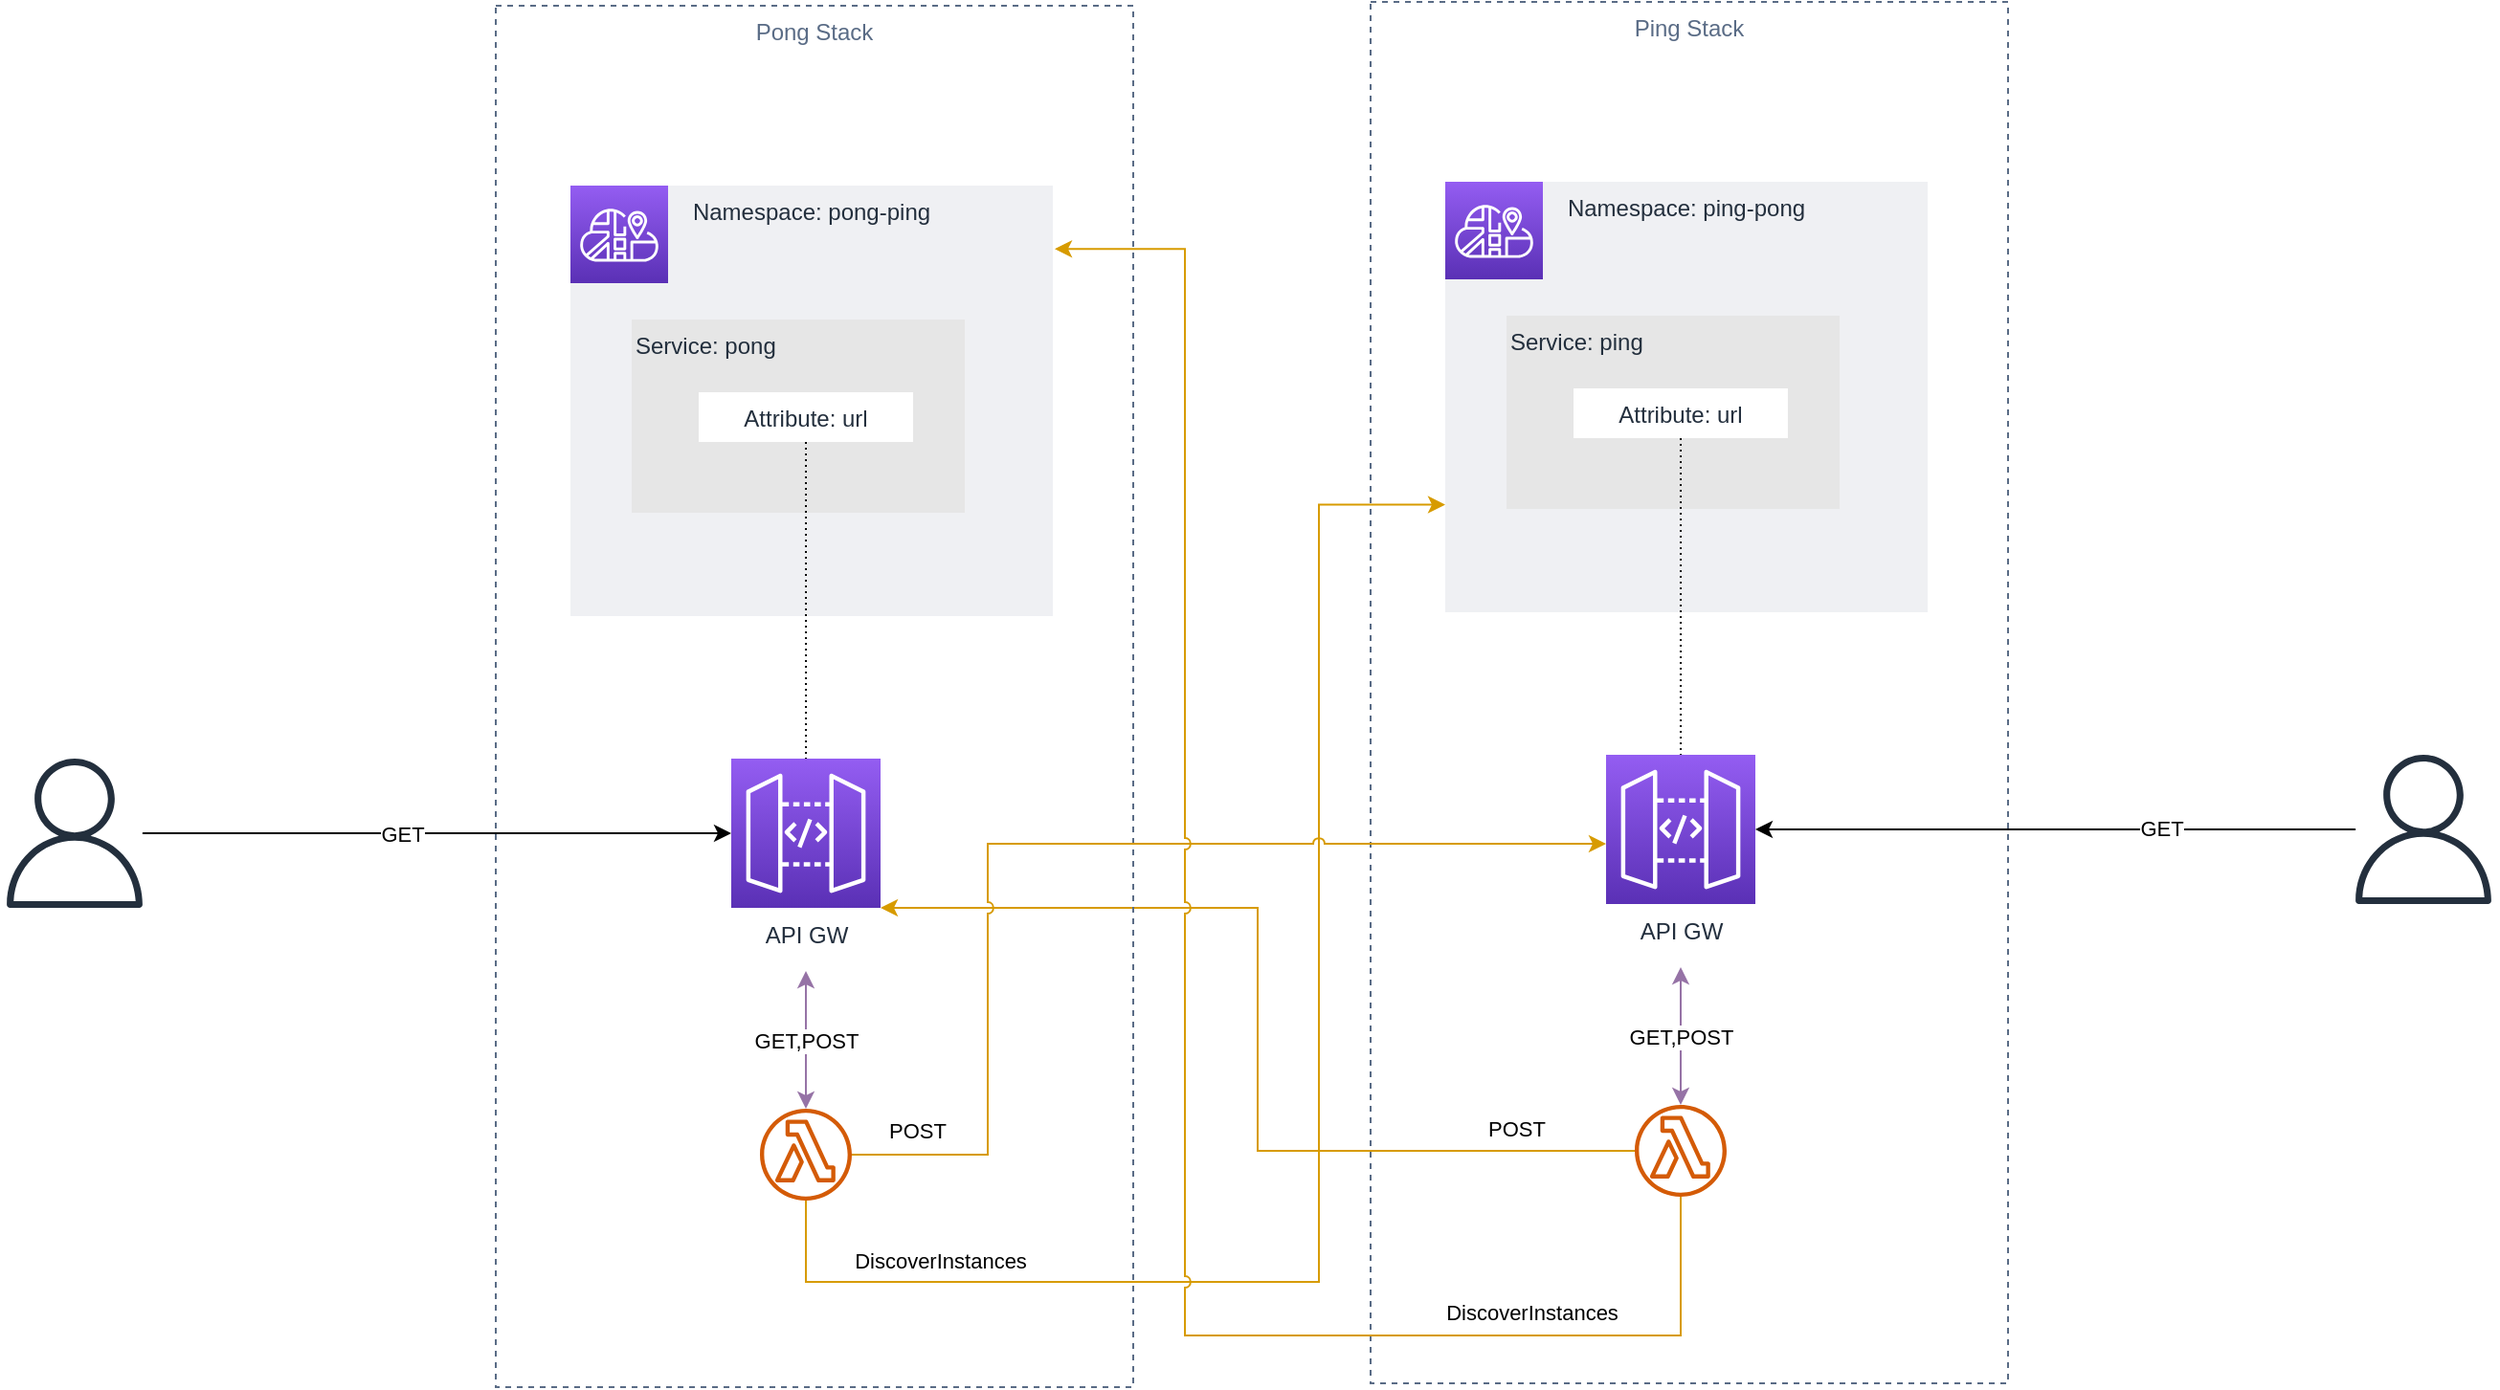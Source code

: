 <mxfile version="16.5.1" type="device"><diagram id="jZ49SuXAMUyt4b_WYx7M" name="Page-1"><mxGraphModel dx="2866" dy="1612" grid="0" gridSize="10" guides="1" tooltips="1" connect="1" arrows="1" fold="1" page="0" pageScale="1" pageWidth="850" pageHeight="1100" math="0" shadow="0"><root><mxCell id="0"/><mxCell id="1" parent="0"/><mxCell id="zG5cZAkrY2N0T4lktUoN-1" value="Ping Stack" style="fillColor=none;strokeColor=#5A6C86;dashed=1;verticalAlign=top;fontStyle=0;fontColor=#5A6C86;" vertex="1" parent="1"><mxGeometry x="107" y="-113" width="333" height="722" as="geometry"/></mxCell><mxCell id="zG5cZAkrY2N0T4lktUoN-7" value="GET,POST" style="edgeStyle=orthogonalEdgeStyle;rounded=0;orthogonalLoop=1;jettySize=auto;html=1;startArrow=classic;startFill=1;fillColor=#e1d5e7;strokeColor=#9673a6;" edge="1" parent="1" target="zG5cZAkrY2N0T4lktUoN-4"><mxGeometry relative="1" as="geometry"><mxPoint x="269" y="391.5" as="sourcePoint"/><Array as="points"><mxPoint x="269" y="401"/><mxPoint x="269" y="401"/></Array></mxGeometry></mxCell><mxCell id="zG5cZAkrY2N0T4lktUoN-3" value="API GW" style="sketch=0;points=[[0,0,0],[0.25,0,0],[0.5,0,0],[0.75,0,0],[1,0,0],[0,1,0],[0.25,1,0],[0.5,1,0],[0.75,1,0],[1,1,0],[0,0.25,0],[0,0.5,0],[0,0.75,0],[1,0.25,0],[1,0.5,0],[1,0.75,0]];outlineConnect=0;fontColor=#232F3E;gradientColor=#945DF2;gradientDirection=north;fillColor=#5A30B5;strokeColor=#ffffff;dashed=0;verticalLabelPosition=bottom;verticalAlign=top;align=center;html=1;fontSize=12;fontStyle=0;aspect=fixed;shape=mxgraph.aws4.resourceIcon;resIcon=mxgraph.aws4.api_gateway;" vertex="1" parent="1"><mxGeometry x="230" y="280.5" width="78" height="78" as="geometry"/></mxCell><mxCell id="zG5cZAkrY2N0T4lktUoN-40" style="edgeStyle=orthogonalEdgeStyle;rounded=0;jumpStyle=arc;orthogonalLoop=1;jettySize=auto;html=1;entryX=1;entryY=1;entryDx=0;entryDy=0;entryPerimeter=0;startArrow=none;startFill=0;endArrow=classic;endFill=1;fillColor=#ffe6cc;strokeColor=#d79b00;" edge="1" parent="1" source="zG5cZAkrY2N0T4lktUoN-4" target="zG5cZAkrY2N0T4lktUoN-23"><mxGeometry relative="1" as="geometry"><Array as="points"><mxPoint x="48" y="488"/><mxPoint x="48" y="361"/></Array></mxGeometry></mxCell><mxCell id="zG5cZAkrY2N0T4lktUoN-41" value="POST" style="edgeLabel;html=1;align=center;verticalAlign=middle;resizable=0;points=[];" vertex="1" connectable="0" parent="zG5cZAkrY2N0T4lktUoN-40"><mxGeometry x="-0.754" y="4" relative="1" as="geometry"><mxPoint x="2" y="-16" as="offset"/></mxGeometry></mxCell><mxCell id="zG5cZAkrY2N0T4lktUoN-4" value="" style="sketch=0;outlineConnect=0;fontColor=#232F3E;gradientColor=none;fillColor=#D45B07;strokeColor=none;dashed=0;verticalLabelPosition=bottom;verticalAlign=top;align=center;html=1;fontSize=12;fontStyle=0;aspect=fixed;pointerEvents=1;shape=mxgraph.aws4.lambda_function;" vertex="1" parent="1"><mxGeometry x="245" y="463.5" width="48" height="48" as="geometry"/></mxCell><mxCell id="zG5cZAkrY2N0T4lktUoN-20" value="" style="group" vertex="1" connectable="0" parent="1"><mxGeometry x="146" y="-19" width="252" height="225" as="geometry"/></mxCell><mxCell id="zG5cZAkrY2N0T4lktUoN-6" value="Namespace: ping-pong" style="fillColor=#EFF0F3;strokeColor=none;dashed=0;verticalAlign=top;fontStyle=0;fontColor=#232F3D;" vertex="1" parent="zG5cZAkrY2N0T4lktUoN-20"><mxGeometry width="252" height="225" as="geometry"/></mxCell><mxCell id="zG5cZAkrY2N0T4lktUoN-5" value="" style="sketch=0;points=[[0,0,0],[0.25,0,0],[0.5,0,0],[0.75,0,0],[1,0,0],[0,1,0],[0.25,1,0],[0.5,1,0],[0.75,1,0],[1,1,0],[0,0.25,0],[0,0.5,0],[0,0.75,0],[1,0.25,0],[1,0.5,0],[1,0.75,0]];outlineConnect=0;fontColor=#232F3E;gradientColor=#945DF2;gradientDirection=north;fillColor=#5A30B5;strokeColor=#ffffff;dashed=0;verticalLabelPosition=bottom;verticalAlign=top;align=center;html=1;fontSize=12;fontStyle=0;aspect=fixed;shape=mxgraph.aws4.resourceIcon;resIcon=mxgraph.aws4.cloud_map;" vertex="1" parent="zG5cZAkrY2N0T4lktUoN-20"><mxGeometry width="51" height="51" as="geometry"/></mxCell><mxCell id="zG5cZAkrY2N0T4lktUoN-8" value="Service: ping" style="fillColor=#E6E6E6;strokeColor=none;dashed=0;verticalAlign=top;fontStyle=0;fontColor=#232F3D;align=left;" vertex="1" parent="zG5cZAkrY2N0T4lktUoN-20"><mxGeometry x="32" y="70" width="174" height="101" as="geometry"/></mxCell><mxCell id="zG5cZAkrY2N0T4lktUoN-9" value="Attribute: url" style="fillColor=#FFFFFF;strokeColor=none;dashed=0;verticalAlign=top;fontStyle=0;fontColor=#232F3D;" vertex="1" parent="zG5cZAkrY2N0T4lktUoN-20"><mxGeometry x="67" y="108" width="111.98" height="26" as="geometry"/></mxCell><mxCell id="zG5cZAkrY2N0T4lktUoN-10" style="edgeStyle=orthogonalEdgeStyle;rounded=0;orthogonalLoop=1;jettySize=auto;html=1;entryX=0.5;entryY=0;entryDx=0;entryDy=0;entryPerimeter=0;startArrow=none;startFill=0;dashed=1;endArrow=none;endFill=0;dashPattern=1 2;" edge="1" parent="1" source="zG5cZAkrY2N0T4lktUoN-9" target="zG5cZAkrY2N0T4lktUoN-3"><mxGeometry relative="1" as="geometry"/></mxCell><mxCell id="zG5cZAkrY2N0T4lktUoN-21" value="Pong Stack" style="fillColor=none;strokeColor=#5A6C86;dashed=1;verticalAlign=top;fontStyle=0;fontColor=#5A6C86;" vertex="1" parent="1"><mxGeometry x="-350" y="-111" width="333" height="722" as="geometry"/></mxCell><mxCell id="zG5cZAkrY2N0T4lktUoN-22" value="GET,POST" style="edgeStyle=orthogonalEdgeStyle;rounded=0;orthogonalLoop=1;jettySize=auto;html=1;startArrow=classic;startFill=1;fillColor=#e1d5e7;strokeColor=#9673a6;" edge="1" parent="1" target="zG5cZAkrY2N0T4lktUoN-24"><mxGeometry relative="1" as="geometry"><mxPoint x="-188" y="393.5" as="sourcePoint"/><Array as="points"><mxPoint x="-188" y="403"/><mxPoint x="-188" y="403"/></Array></mxGeometry></mxCell><mxCell id="zG5cZAkrY2N0T4lktUoN-23" value="API GW" style="sketch=0;points=[[0,0,0],[0.25,0,0],[0.5,0,0],[0.75,0,0],[1,0,0],[0,1,0],[0.25,1,0],[0.5,1,0],[0.75,1,0],[1,1,0],[0,0.25,0],[0,0.5,0],[0,0.75,0],[1,0.25,0],[1,0.5,0],[1,0.75,0]];outlineConnect=0;fontColor=#232F3E;gradientColor=#945DF2;gradientDirection=north;fillColor=#5A30B5;strokeColor=#ffffff;dashed=0;verticalLabelPosition=bottom;verticalAlign=top;align=center;html=1;fontSize=12;fontStyle=0;aspect=fixed;shape=mxgraph.aws4.resourceIcon;resIcon=mxgraph.aws4.api_gateway;" vertex="1" parent="1"><mxGeometry x="-227" y="282.5" width="78" height="78" as="geometry"/></mxCell><mxCell id="zG5cZAkrY2N0T4lktUoN-34" style="edgeStyle=orthogonalEdgeStyle;rounded=0;orthogonalLoop=1;jettySize=auto;html=1;entryX=0;entryY=0.75;entryDx=0;entryDy=0;startArrow=none;startFill=0;endArrow=classic;endFill=1;fillColor=#ffe6cc;strokeColor=#d79b00;" edge="1" parent="1" source="zG5cZAkrY2N0T4lktUoN-24" target="zG5cZAkrY2N0T4lktUoN-6"><mxGeometry relative="1" as="geometry"><Array as="points"><mxPoint x="-188" y="556"/><mxPoint x="80" y="556"/><mxPoint x="80" y="150"/></Array></mxGeometry></mxCell><mxCell id="zG5cZAkrY2N0T4lktUoN-35" value="DiscoverInstances" style="edgeLabel;html=1;align=center;verticalAlign=middle;resizable=0;points=[];rotation=0;" vertex="1" connectable="0" parent="zG5cZAkrY2N0T4lktUoN-34"><mxGeometry x="-0.14" relative="1" as="geometry"><mxPoint x="-198" y="15" as="offset"/></mxGeometry></mxCell><mxCell id="zG5cZAkrY2N0T4lktUoN-38" style="edgeStyle=orthogonalEdgeStyle;rounded=0;jumpStyle=arc;orthogonalLoop=1;jettySize=auto;html=1;startArrow=none;startFill=0;endArrow=classic;endFill=1;fillColor=#ffe6cc;strokeColor=#d79b00;" edge="1" parent="1" source="zG5cZAkrY2N0T4lktUoN-24" target="zG5cZAkrY2N0T4lktUoN-3"><mxGeometry relative="1" as="geometry"><Array as="points"><mxPoint x="-93" y="490"/><mxPoint x="-93" y="327"/></Array></mxGeometry></mxCell><mxCell id="zG5cZAkrY2N0T4lktUoN-39" value="POST" style="edgeLabel;html=1;align=center;verticalAlign=middle;resizable=0;points=[];" vertex="1" connectable="0" parent="zG5cZAkrY2N0T4lktUoN-38"><mxGeometry x="-0.427" y="-2" relative="1" as="geometry"><mxPoint x="-39" y="76" as="offset"/></mxGeometry></mxCell><mxCell id="zG5cZAkrY2N0T4lktUoN-24" value="" style="sketch=0;outlineConnect=0;fontColor=#232F3E;gradientColor=none;fillColor=#D45B07;strokeColor=none;dashed=0;verticalLabelPosition=bottom;verticalAlign=top;align=center;html=1;fontSize=12;fontStyle=0;aspect=fixed;pointerEvents=1;shape=mxgraph.aws4.lambda_function;" vertex="1" parent="1"><mxGeometry x="-212" y="465.5" width="48" height="48" as="geometry"/></mxCell><mxCell id="zG5cZAkrY2N0T4lktUoN-25" value="" style="group" vertex="1" connectable="0" parent="1"><mxGeometry x="-311" y="-17" width="252" height="225" as="geometry"/></mxCell><mxCell id="zG5cZAkrY2N0T4lktUoN-26" value="Namespace: pong-ping" style="fillColor=#EFF0F3;strokeColor=none;dashed=0;verticalAlign=top;fontStyle=0;fontColor=#232F3D;" vertex="1" parent="zG5cZAkrY2N0T4lktUoN-25"><mxGeometry width="252" height="225" as="geometry"/></mxCell><mxCell id="zG5cZAkrY2N0T4lktUoN-27" value="" style="sketch=0;points=[[0,0,0],[0.25,0,0],[0.5,0,0],[0.75,0,0],[1,0,0],[0,1,0],[0.25,1,0],[0.5,1,0],[0.75,1,0],[1,1,0],[0,0.25,0],[0,0.5,0],[0,0.75,0],[1,0.25,0],[1,0.5,0],[1,0.75,0]];outlineConnect=0;fontColor=#232F3E;gradientColor=#945DF2;gradientDirection=north;fillColor=#5A30B5;strokeColor=#ffffff;dashed=0;verticalLabelPosition=bottom;verticalAlign=top;align=center;html=1;fontSize=12;fontStyle=0;aspect=fixed;shape=mxgraph.aws4.resourceIcon;resIcon=mxgraph.aws4.cloud_map;" vertex="1" parent="zG5cZAkrY2N0T4lktUoN-25"><mxGeometry width="51" height="51" as="geometry"/></mxCell><mxCell id="zG5cZAkrY2N0T4lktUoN-28" value="Service: pong" style="fillColor=#E6E6E6;strokeColor=none;dashed=0;verticalAlign=top;fontStyle=0;fontColor=#232F3D;align=left;" vertex="1" parent="zG5cZAkrY2N0T4lktUoN-25"><mxGeometry x="32" y="70" width="174" height="101" as="geometry"/></mxCell><mxCell id="zG5cZAkrY2N0T4lktUoN-29" value="Attribute: url" style="fillColor=#FFFFFF;strokeColor=none;dashed=0;verticalAlign=top;fontStyle=0;fontColor=#232F3D;" vertex="1" parent="zG5cZAkrY2N0T4lktUoN-25"><mxGeometry x="67" y="108" width="111.98" height="26" as="geometry"/></mxCell><mxCell id="zG5cZAkrY2N0T4lktUoN-30" style="edgeStyle=orthogonalEdgeStyle;rounded=0;orthogonalLoop=1;jettySize=auto;html=1;entryX=0.5;entryY=0;entryDx=0;entryDy=0;entryPerimeter=0;startArrow=none;startFill=0;dashed=1;endArrow=none;endFill=0;dashPattern=1 2;" edge="1" parent="1" source="zG5cZAkrY2N0T4lktUoN-29" target="zG5cZAkrY2N0T4lktUoN-23"><mxGeometry relative="1" as="geometry"/></mxCell><mxCell id="zG5cZAkrY2N0T4lktUoN-32" style="edgeStyle=orthogonalEdgeStyle;rounded=0;orthogonalLoop=1;jettySize=auto;html=1;startArrow=none;startFill=0;endArrow=classic;endFill=1;" edge="1" parent="1" source="zG5cZAkrY2N0T4lktUoN-31" target="zG5cZAkrY2N0T4lktUoN-23"><mxGeometry relative="1" as="geometry"/></mxCell><mxCell id="zG5cZAkrY2N0T4lktUoN-33" value="GET" style="edgeLabel;html=1;align=center;verticalAlign=middle;resizable=0;points=[];" vertex="1" connectable="0" parent="zG5cZAkrY2N0T4lktUoN-32"><mxGeometry x="-0.121" y="1" relative="1" as="geometry"><mxPoint y="1" as="offset"/></mxGeometry></mxCell><mxCell id="zG5cZAkrY2N0T4lktUoN-31" value="" style="sketch=0;outlineConnect=0;fontColor=#232F3E;gradientColor=none;fillColor=#232F3D;strokeColor=none;dashed=0;verticalLabelPosition=bottom;verticalAlign=top;align=center;html=1;fontSize=12;fontStyle=0;aspect=fixed;pointerEvents=1;shape=mxgraph.aws4.user;" vertex="1" parent="1"><mxGeometry x="-609" y="282.5" width="78" height="78" as="geometry"/></mxCell><mxCell id="zG5cZAkrY2N0T4lktUoN-36" style="edgeStyle=orthogonalEdgeStyle;rounded=0;orthogonalLoop=1;jettySize=auto;html=1;entryX=1.004;entryY=0.147;entryDx=0;entryDy=0;startArrow=none;startFill=0;endArrow=classic;endFill=1;entryPerimeter=0;jumpStyle=arc;fillColor=#ffe6cc;strokeColor=#d79b00;" edge="1" parent="1" source="zG5cZAkrY2N0T4lktUoN-4" target="zG5cZAkrY2N0T4lktUoN-26"><mxGeometry relative="1" as="geometry"><Array as="points"><mxPoint x="269" y="584"/><mxPoint x="10" y="584"/><mxPoint x="10" y="16"/></Array></mxGeometry></mxCell><mxCell id="zG5cZAkrY2N0T4lktUoN-37" value="DiscoverInstances" style="edgeLabel;html=1;align=center;verticalAlign=middle;resizable=0;points=[];rotation=0;" vertex="1" connectable="0" parent="zG5cZAkrY2N0T4lktUoN-36"><mxGeometry x="0.047" y="1" relative="1" as="geometry"><mxPoint x="182" y="163" as="offset"/></mxGeometry></mxCell><mxCell id="zG5cZAkrY2N0T4lktUoN-43" style="edgeStyle=orthogonalEdgeStyle;rounded=0;jumpStyle=arc;orthogonalLoop=1;jettySize=auto;html=1;startArrow=none;startFill=0;endArrow=classic;endFill=1;" edge="1" parent="1" source="zG5cZAkrY2N0T4lktUoN-42" target="zG5cZAkrY2N0T4lktUoN-3"><mxGeometry relative="1" as="geometry"/></mxCell><mxCell id="zG5cZAkrY2N0T4lktUoN-44" value="GET" style="edgeLabel;html=1;align=center;verticalAlign=middle;resizable=0;points=[];" vertex="1" connectable="0" parent="zG5cZAkrY2N0T4lktUoN-43"><mxGeometry x="-0.352" y="-1" relative="1" as="geometry"><mxPoint as="offset"/></mxGeometry></mxCell><mxCell id="zG5cZAkrY2N0T4lktUoN-42" value="" style="sketch=0;outlineConnect=0;fontColor=#232F3E;gradientColor=none;fillColor=#232F3D;strokeColor=none;dashed=0;verticalLabelPosition=bottom;verticalAlign=top;align=center;html=1;fontSize=12;fontStyle=0;aspect=fixed;pointerEvents=1;shape=mxgraph.aws4.user;" vertex="1" parent="1"><mxGeometry x="618" y="280.5" width="78" height="78" as="geometry"/></mxCell></root></mxGraphModel></diagram></mxfile>